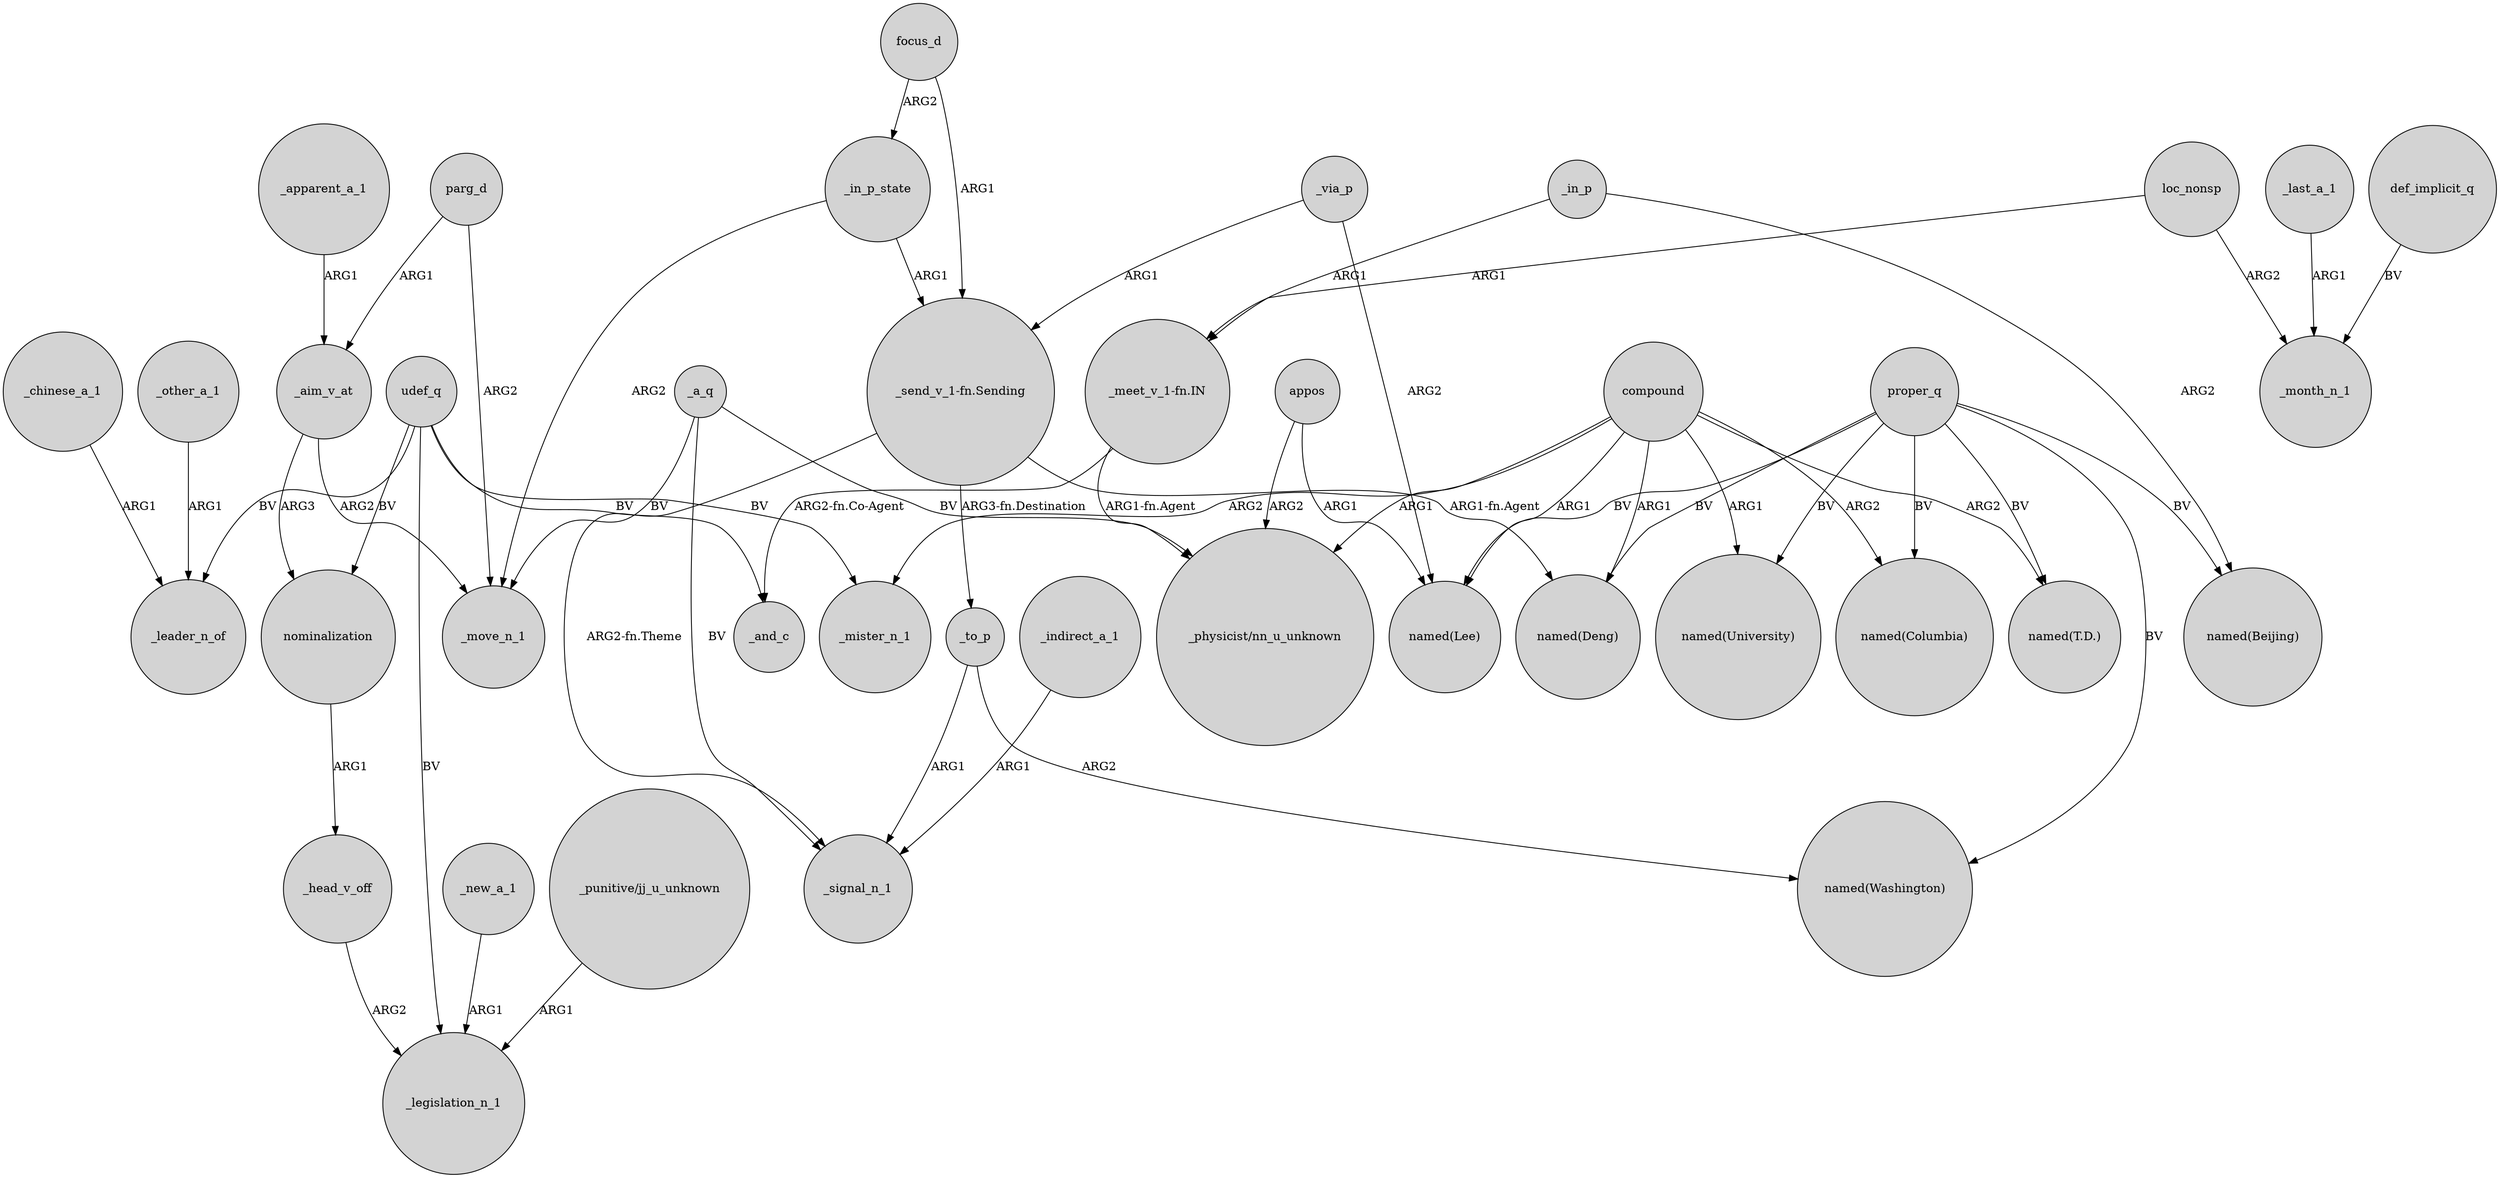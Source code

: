 digraph {
	node [shape=circle style=filled]
	_other_a_1 -> _leader_n_of [label=ARG1]
	_aim_v_at -> _move_n_1 [label=ARG2]
	def_implicit_q -> _month_n_1 [label=BV]
	_chinese_a_1 -> _leader_n_of [label=ARG1]
	"_send_v_1-fn.Sending" -> _signal_n_1 [label="ARG2-fn.Theme"]
	appos -> "_physicist/nn_u_unknown" [label=ARG2]
	_a_q -> _signal_n_1 [label=BV]
	_via_p -> "_send_v_1-fn.Sending" [label=ARG1]
	parg_d -> _aim_v_at [label=ARG1]
	proper_q -> "named(Lee)" [label=BV]
	_aim_v_at -> nominalization [label=ARG3]
	compound -> "named(University)" [label=ARG1]
	compound -> _mister_n_1 [label=ARG2]
	"_meet_v_1-fn.IN" -> "_physicist/nn_u_unknown" [label="ARG1-fn.Agent"]
	focus_d -> _in_p_state [label=ARG2]
	compound -> "named(T.D.)" [label=ARG2]
	_in_p_state -> _move_n_1 [label=ARG2]
	_in_p_state -> "_send_v_1-fn.Sending" [label=ARG1]
	nominalization -> _head_v_off [label=ARG1]
	udef_q -> _mister_n_1 [label=BV]
	proper_q -> "named(University)" [label=BV]
	_in_p -> "_meet_v_1-fn.IN" [label=ARG1]
	_to_p -> _signal_n_1 [label=ARG1]
	_to_p -> "named(Washington)" [label=ARG2]
	proper_q -> "named(T.D.)" [label=BV]
	compound -> "_physicist/nn_u_unknown" [label=ARG1]
	proper_q -> "named(Washington)" [label=BV]
	proper_q -> "named(Columbia)" [label=BV]
	focus_d -> "_send_v_1-fn.Sending" [label=ARG1]
	compound -> "named(Columbia)" [label=ARG2]
	_a_q -> _move_n_1 [label=BV]
	compound -> "named(Deng)" [label=ARG1]
	_new_a_1 -> _legislation_n_1 [label=ARG1]
	udef_q -> nominalization [label=BV]
	"_send_v_1-fn.Sending" -> _to_p [label="ARG3-fn.Destination"]
	_via_p -> "named(Lee)" [label=ARG2]
	"_meet_v_1-fn.IN" -> _and_c [label="ARG2-fn.Co-Agent"]
	"_send_v_1-fn.Sending" -> "named(Deng)" [label="ARG1-fn.Agent"]
	_indirect_a_1 -> _signal_n_1 [label=ARG1]
	parg_d -> _move_n_1 [label=ARG2]
	_last_a_1 -> _month_n_1 [label=ARG1]
	udef_q -> _legislation_n_1 [label=BV]
	_apparent_a_1 -> _aim_v_at [label=ARG1]
	"_punitive/jj_u_unknown" -> _legislation_n_1 [label=ARG1]
	_head_v_off -> _legislation_n_1 [label=ARG2]
	_a_q -> "_physicist/nn_u_unknown" [label=BV]
	loc_nonsp -> _month_n_1 [label=ARG2]
	udef_q -> _and_c [label=BV]
	loc_nonsp -> "_meet_v_1-fn.IN" [label=ARG1]
	appos -> "named(Lee)" [label=ARG1]
	udef_q -> _leader_n_of [label=BV]
	compound -> "named(Lee)" [label=ARG1]
	_in_p -> "named(Beijing)" [label=ARG2]
	proper_q -> "named(Beijing)" [label=BV]
	proper_q -> "named(Deng)" [label=BV]
}
